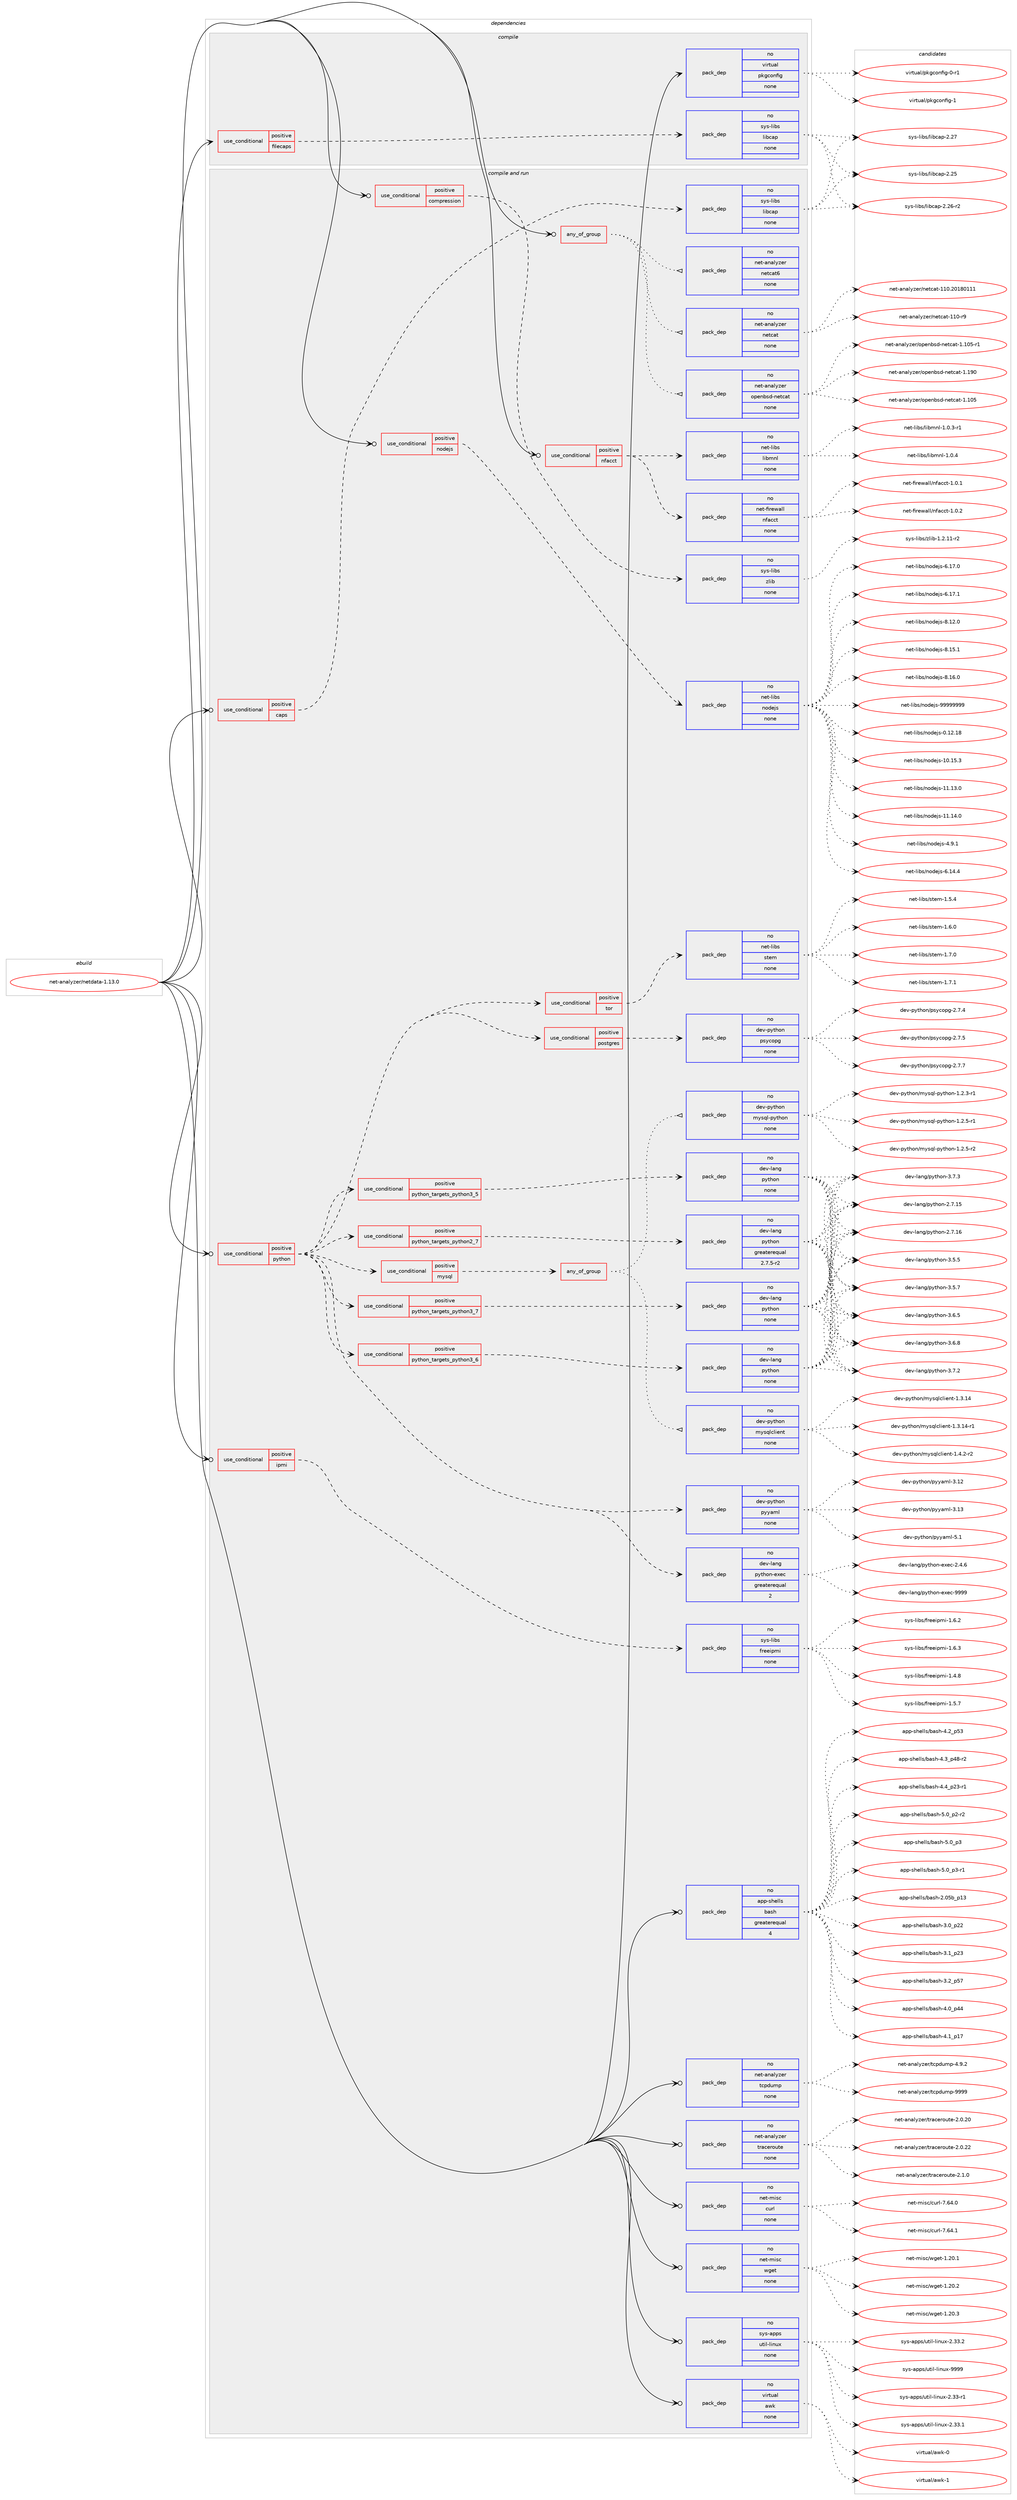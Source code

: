 digraph prolog {

# *************
# Graph options
# *************

newrank=true;
concentrate=true;
compound=true;
graph [rankdir=LR,fontname=Helvetica,fontsize=10,ranksep=1.5];#, ranksep=2.5, nodesep=0.2];
edge  [arrowhead=vee];
node  [fontname=Helvetica,fontsize=10];

# **********
# The ebuild
# **********

subgraph cluster_leftcol {
color=gray;
rank=same;
label=<<i>ebuild</i>>;
id [label="net-analyzer/netdata-1.13.0", color=red, width=4, href="../net-analyzer/netdata-1.13.0.svg"];
}

# ****************
# The dependencies
# ****************

subgraph cluster_midcol {
color=gray;
label=<<i>dependencies</i>>;
subgraph cluster_compile {
fillcolor="#eeeeee";
style=filled;
label=<<i>compile</i>>;
subgraph cond116 {
dependency1041 [label=<<TABLE BORDER="0" CELLBORDER="1" CELLSPACING="0" CELLPADDING="4"><TR><TD ROWSPAN="3" CELLPADDING="10">use_conditional</TD></TR><TR><TD>positive</TD></TR><TR><TD>filecaps</TD></TR></TABLE>>, shape=none, color=red];
subgraph pack905 {
dependency1042 [label=<<TABLE BORDER="0" CELLBORDER="1" CELLSPACING="0" CELLPADDING="4" WIDTH="220"><TR><TD ROWSPAN="6" CELLPADDING="30">pack_dep</TD></TR><TR><TD WIDTH="110">no</TD></TR><TR><TD>sys-libs</TD></TR><TR><TD>libcap</TD></TR><TR><TD>none</TD></TR><TR><TD></TD></TR></TABLE>>, shape=none, color=blue];
}
dependency1041:e -> dependency1042:w [weight=20,style="dashed",arrowhead="vee"];
}
id:e -> dependency1041:w [weight=20,style="solid",arrowhead="vee"];
subgraph pack906 {
dependency1043 [label=<<TABLE BORDER="0" CELLBORDER="1" CELLSPACING="0" CELLPADDING="4" WIDTH="220"><TR><TD ROWSPAN="6" CELLPADDING="30">pack_dep</TD></TR><TR><TD WIDTH="110">no</TD></TR><TR><TD>virtual</TD></TR><TR><TD>pkgconfig</TD></TR><TR><TD>none</TD></TR><TR><TD></TD></TR></TABLE>>, shape=none, color=blue];
}
id:e -> dependency1043:w [weight=20,style="solid",arrowhead="vee"];
}
subgraph cluster_compileandrun {
fillcolor="#eeeeee";
style=filled;
label=<<i>compile and run</i>>;
subgraph any19 {
dependency1044 [label=<<TABLE BORDER="0" CELLBORDER="1" CELLSPACING="0" CELLPADDING="4"><TR><TD CELLPADDING="10">any_of_group</TD></TR></TABLE>>, shape=none, color=red];subgraph pack907 {
dependency1045 [label=<<TABLE BORDER="0" CELLBORDER="1" CELLSPACING="0" CELLPADDING="4" WIDTH="220"><TR><TD ROWSPAN="6" CELLPADDING="30">pack_dep</TD></TR><TR><TD WIDTH="110">no</TD></TR><TR><TD>net-analyzer</TD></TR><TR><TD>openbsd-netcat</TD></TR><TR><TD>none</TD></TR><TR><TD></TD></TR></TABLE>>, shape=none, color=blue];
}
dependency1044:e -> dependency1045:w [weight=20,style="dotted",arrowhead="oinv"];
subgraph pack908 {
dependency1046 [label=<<TABLE BORDER="0" CELLBORDER="1" CELLSPACING="0" CELLPADDING="4" WIDTH="220"><TR><TD ROWSPAN="6" CELLPADDING="30">pack_dep</TD></TR><TR><TD WIDTH="110">no</TD></TR><TR><TD>net-analyzer</TD></TR><TR><TD>netcat6</TD></TR><TR><TD>none</TD></TR><TR><TD></TD></TR></TABLE>>, shape=none, color=blue];
}
dependency1044:e -> dependency1046:w [weight=20,style="dotted",arrowhead="oinv"];
subgraph pack909 {
dependency1047 [label=<<TABLE BORDER="0" CELLBORDER="1" CELLSPACING="0" CELLPADDING="4" WIDTH="220"><TR><TD ROWSPAN="6" CELLPADDING="30">pack_dep</TD></TR><TR><TD WIDTH="110">no</TD></TR><TR><TD>net-analyzer</TD></TR><TR><TD>netcat</TD></TR><TR><TD>none</TD></TR><TR><TD></TD></TR></TABLE>>, shape=none, color=blue];
}
dependency1044:e -> dependency1047:w [weight=20,style="dotted",arrowhead="oinv"];
}
id:e -> dependency1044:w [weight=20,style="solid",arrowhead="odotvee"];
subgraph cond117 {
dependency1048 [label=<<TABLE BORDER="0" CELLBORDER="1" CELLSPACING="0" CELLPADDING="4"><TR><TD ROWSPAN="3" CELLPADDING="10">use_conditional</TD></TR><TR><TD>positive</TD></TR><TR><TD>caps</TD></TR></TABLE>>, shape=none, color=red];
subgraph pack910 {
dependency1049 [label=<<TABLE BORDER="0" CELLBORDER="1" CELLSPACING="0" CELLPADDING="4" WIDTH="220"><TR><TD ROWSPAN="6" CELLPADDING="30">pack_dep</TD></TR><TR><TD WIDTH="110">no</TD></TR><TR><TD>sys-libs</TD></TR><TR><TD>libcap</TD></TR><TR><TD>none</TD></TR><TR><TD></TD></TR></TABLE>>, shape=none, color=blue];
}
dependency1048:e -> dependency1049:w [weight=20,style="dashed",arrowhead="vee"];
}
id:e -> dependency1048:w [weight=20,style="solid",arrowhead="odotvee"];
subgraph cond118 {
dependency1050 [label=<<TABLE BORDER="0" CELLBORDER="1" CELLSPACING="0" CELLPADDING="4"><TR><TD ROWSPAN="3" CELLPADDING="10">use_conditional</TD></TR><TR><TD>positive</TD></TR><TR><TD>compression</TD></TR></TABLE>>, shape=none, color=red];
subgraph pack911 {
dependency1051 [label=<<TABLE BORDER="0" CELLBORDER="1" CELLSPACING="0" CELLPADDING="4" WIDTH="220"><TR><TD ROWSPAN="6" CELLPADDING="30">pack_dep</TD></TR><TR><TD WIDTH="110">no</TD></TR><TR><TD>sys-libs</TD></TR><TR><TD>zlib</TD></TR><TR><TD>none</TD></TR><TR><TD></TD></TR></TABLE>>, shape=none, color=blue];
}
dependency1050:e -> dependency1051:w [weight=20,style="dashed",arrowhead="vee"];
}
id:e -> dependency1050:w [weight=20,style="solid",arrowhead="odotvee"];
subgraph cond119 {
dependency1052 [label=<<TABLE BORDER="0" CELLBORDER="1" CELLSPACING="0" CELLPADDING="4"><TR><TD ROWSPAN="3" CELLPADDING="10">use_conditional</TD></TR><TR><TD>positive</TD></TR><TR><TD>ipmi</TD></TR></TABLE>>, shape=none, color=red];
subgraph pack912 {
dependency1053 [label=<<TABLE BORDER="0" CELLBORDER="1" CELLSPACING="0" CELLPADDING="4" WIDTH="220"><TR><TD ROWSPAN="6" CELLPADDING="30">pack_dep</TD></TR><TR><TD WIDTH="110">no</TD></TR><TR><TD>sys-libs</TD></TR><TR><TD>freeipmi</TD></TR><TR><TD>none</TD></TR><TR><TD></TD></TR></TABLE>>, shape=none, color=blue];
}
dependency1052:e -> dependency1053:w [weight=20,style="dashed",arrowhead="vee"];
}
id:e -> dependency1052:w [weight=20,style="solid",arrowhead="odotvee"];
subgraph cond120 {
dependency1054 [label=<<TABLE BORDER="0" CELLBORDER="1" CELLSPACING="0" CELLPADDING="4"><TR><TD ROWSPAN="3" CELLPADDING="10">use_conditional</TD></TR><TR><TD>positive</TD></TR><TR><TD>nfacct</TD></TR></TABLE>>, shape=none, color=red];
subgraph pack913 {
dependency1055 [label=<<TABLE BORDER="0" CELLBORDER="1" CELLSPACING="0" CELLPADDING="4" WIDTH="220"><TR><TD ROWSPAN="6" CELLPADDING="30">pack_dep</TD></TR><TR><TD WIDTH="110">no</TD></TR><TR><TD>net-firewall</TD></TR><TR><TD>nfacct</TD></TR><TR><TD>none</TD></TR><TR><TD></TD></TR></TABLE>>, shape=none, color=blue];
}
dependency1054:e -> dependency1055:w [weight=20,style="dashed",arrowhead="vee"];
subgraph pack914 {
dependency1056 [label=<<TABLE BORDER="0" CELLBORDER="1" CELLSPACING="0" CELLPADDING="4" WIDTH="220"><TR><TD ROWSPAN="6" CELLPADDING="30">pack_dep</TD></TR><TR><TD WIDTH="110">no</TD></TR><TR><TD>net-libs</TD></TR><TR><TD>libmnl</TD></TR><TR><TD>none</TD></TR><TR><TD></TD></TR></TABLE>>, shape=none, color=blue];
}
dependency1054:e -> dependency1056:w [weight=20,style="dashed",arrowhead="vee"];
}
id:e -> dependency1054:w [weight=20,style="solid",arrowhead="odotvee"];
subgraph cond121 {
dependency1057 [label=<<TABLE BORDER="0" CELLBORDER="1" CELLSPACING="0" CELLPADDING="4"><TR><TD ROWSPAN="3" CELLPADDING="10">use_conditional</TD></TR><TR><TD>positive</TD></TR><TR><TD>nodejs</TD></TR></TABLE>>, shape=none, color=red];
subgraph pack915 {
dependency1058 [label=<<TABLE BORDER="0" CELLBORDER="1" CELLSPACING="0" CELLPADDING="4" WIDTH="220"><TR><TD ROWSPAN="6" CELLPADDING="30">pack_dep</TD></TR><TR><TD WIDTH="110">no</TD></TR><TR><TD>net-libs</TD></TR><TR><TD>nodejs</TD></TR><TR><TD>none</TD></TR><TR><TD></TD></TR></TABLE>>, shape=none, color=blue];
}
dependency1057:e -> dependency1058:w [weight=20,style="dashed",arrowhead="vee"];
}
id:e -> dependency1057:w [weight=20,style="solid",arrowhead="odotvee"];
subgraph cond122 {
dependency1059 [label=<<TABLE BORDER="0" CELLBORDER="1" CELLSPACING="0" CELLPADDING="4"><TR><TD ROWSPAN="3" CELLPADDING="10">use_conditional</TD></TR><TR><TD>positive</TD></TR><TR><TD>python</TD></TR></TABLE>>, shape=none, color=red];
subgraph cond123 {
dependency1060 [label=<<TABLE BORDER="0" CELLBORDER="1" CELLSPACING="0" CELLPADDING="4"><TR><TD ROWSPAN="3" CELLPADDING="10">use_conditional</TD></TR><TR><TD>positive</TD></TR><TR><TD>python_targets_python2_7</TD></TR></TABLE>>, shape=none, color=red];
subgraph pack916 {
dependency1061 [label=<<TABLE BORDER="0" CELLBORDER="1" CELLSPACING="0" CELLPADDING="4" WIDTH="220"><TR><TD ROWSPAN="6" CELLPADDING="30">pack_dep</TD></TR><TR><TD WIDTH="110">no</TD></TR><TR><TD>dev-lang</TD></TR><TR><TD>python</TD></TR><TR><TD>greaterequal</TD></TR><TR><TD>2.7.5-r2</TD></TR></TABLE>>, shape=none, color=blue];
}
dependency1060:e -> dependency1061:w [weight=20,style="dashed",arrowhead="vee"];
}
dependency1059:e -> dependency1060:w [weight=20,style="dashed",arrowhead="vee"];
subgraph cond124 {
dependency1062 [label=<<TABLE BORDER="0" CELLBORDER="1" CELLSPACING="0" CELLPADDING="4"><TR><TD ROWSPAN="3" CELLPADDING="10">use_conditional</TD></TR><TR><TD>positive</TD></TR><TR><TD>python_targets_python3_5</TD></TR></TABLE>>, shape=none, color=red];
subgraph pack917 {
dependency1063 [label=<<TABLE BORDER="0" CELLBORDER="1" CELLSPACING="0" CELLPADDING="4" WIDTH="220"><TR><TD ROWSPAN="6" CELLPADDING="30">pack_dep</TD></TR><TR><TD WIDTH="110">no</TD></TR><TR><TD>dev-lang</TD></TR><TR><TD>python</TD></TR><TR><TD>none</TD></TR><TR><TD></TD></TR></TABLE>>, shape=none, color=blue];
}
dependency1062:e -> dependency1063:w [weight=20,style="dashed",arrowhead="vee"];
}
dependency1059:e -> dependency1062:w [weight=20,style="dashed",arrowhead="vee"];
subgraph cond125 {
dependency1064 [label=<<TABLE BORDER="0" CELLBORDER="1" CELLSPACING="0" CELLPADDING="4"><TR><TD ROWSPAN="3" CELLPADDING="10">use_conditional</TD></TR><TR><TD>positive</TD></TR><TR><TD>python_targets_python3_6</TD></TR></TABLE>>, shape=none, color=red];
subgraph pack918 {
dependency1065 [label=<<TABLE BORDER="0" CELLBORDER="1" CELLSPACING="0" CELLPADDING="4" WIDTH="220"><TR><TD ROWSPAN="6" CELLPADDING="30">pack_dep</TD></TR><TR><TD WIDTH="110">no</TD></TR><TR><TD>dev-lang</TD></TR><TR><TD>python</TD></TR><TR><TD>none</TD></TR><TR><TD></TD></TR></TABLE>>, shape=none, color=blue];
}
dependency1064:e -> dependency1065:w [weight=20,style="dashed",arrowhead="vee"];
}
dependency1059:e -> dependency1064:w [weight=20,style="dashed",arrowhead="vee"];
subgraph cond126 {
dependency1066 [label=<<TABLE BORDER="0" CELLBORDER="1" CELLSPACING="0" CELLPADDING="4"><TR><TD ROWSPAN="3" CELLPADDING="10">use_conditional</TD></TR><TR><TD>positive</TD></TR><TR><TD>python_targets_python3_7</TD></TR></TABLE>>, shape=none, color=red];
subgraph pack919 {
dependency1067 [label=<<TABLE BORDER="0" CELLBORDER="1" CELLSPACING="0" CELLPADDING="4" WIDTH="220"><TR><TD ROWSPAN="6" CELLPADDING="30">pack_dep</TD></TR><TR><TD WIDTH="110">no</TD></TR><TR><TD>dev-lang</TD></TR><TR><TD>python</TD></TR><TR><TD>none</TD></TR><TR><TD></TD></TR></TABLE>>, shape=none, color=blue];
}
dependency1066:e -> dependency1067:w [weight=20,style="dashed",arrowhead="vee"];
}
dependency1059:e -> dependency1066:w [weight=20,style="dashed",arrowhead="vee"];
subgraph pack920 {
dependency1068 [label=<<TABLE BORDER="0" CELLBORDER="1" CELLSPACING="0" CELLPADDING="4" WIDTH="220"><TR><TD ROWSPAN="6" CELLPADDING="30">pack_dep</TD></TR><TR><TD WIDTH="110">no</TD></TR><TR><TD>dev-lang</TD></TR><TR><TD>python-exec</TD></TR><TR><TD>greaterequal</TD></TR><TR><TD>2</TD></TR></TABLE>>, shape=none, color=blue];
}
dependency1059:e -> dependency1068:w [weight=20,style="dashed",arrowhead="vee"];
subgraph pack921 {
dependency1069 [label=<<TABLE BORDER="0" CELLBORDER="1" CELLSPACING="0" CELLPADDING="4" WIDTH="220"><TR><TD ROWSPAN="6" CELLPADDING="30">pack_dep</TD></TR><TR><TD WIDTH="110">no</TD></TR><TR><TD>dev-python</TD></TR><TR><TD>pyyaml</TD></TR><TR><TD>none</TD></TR><TR><TD></TD></TR></TABLE>>, shape=none, color=blue];
}
dependency1059:e -> dependency1069:w [weight=20,style="dashed",arrowhead="vee"];
subgraph cond127 {
dependency1070 [label=<<TABLE BORDER="0" CELLBORDER="1" CELLSPACING="0" CELLPADDING="4"><TR><TD ROWSPAN="3" CELLPADDING="10">use_conditional</TD></TR><TR><TD>positive</TD></TR><TR><TD>mysql</TD></TR></TABLE>>, shape=none, color=red];
subgraph any20 {
dependency1071 [label=<<TABLE BORDER="0" CELLBORDER="1" CELLSPACING="0" CELLPADDING="4"><TR><TD CELLPADDING="10">any_of_group</TD></TR></TABLE>>, shape=none, color=red];subgraph pack922 {
dependency1072 [label=<<TABLE BORDER="0" CELLBORDER="1" CELLSPACING="0" CELLPADDING="4" WIDTH="220"><TR><TD ROWSPAN="6" CELLPADDING="30">pack_dep</TD></TR><TR><TD WIDTH="110">no</TD></TR><TR><TD>dev-python</TD></TR><TR><TD>mysqlclient</TD></TR><TR><TD>none</TD></TR><TR><TD></TD></TR></TABLE>>, shape=none, color=blue];
}
dependency1071:e -> dependency1072:w [weight=20,style="dotted",arrowhead="oinv"];
subgraph pack923 {
dependency1073 [label=<<TABLE BORDER="0" CELLBORDER="1" CELLSPACING="0" CELLPADDING="4" WIDTH="220"><TR><TD ROWSPAN="6" CELLPADDING="30">pack_dep</TD></TR><TR><TD WIDTH="110">no</TD></TR><TR><TD>dev-python</TD></TR><TR><TD>mysql-python</TD></TR><TR><TD>none</TD></TR><TR><TD></TD></TR></TABLE>>, shape=none, color=blue];
}
dependency1071:e -> dependency1073:w [weight=20,style="dotted",arrowhead="oinv"];
}
dependency1070:e -> dependency1071:w [weight=20,style="dashed",arrowhead="vee"];
}
dependency1059:e -> dependency1070:w [weight=20,style="dashed",arrowhead="vee"];
subgraph cond128 {
dependency1074 [label=<<TABLE BORDER="0" CELLBORDER="1" CELLSPACING="0" CELLPADDING="4"><TR><TD ROWSPAN="3" CELLPADDING="10">use_conditional</TD></TR><TR><TD>positive</TD></TR><TR><TD>postgres</TD></TR></TABLE>>, shape=none, color=red];
subgraph pack924 {
dependency1075 [label=<<TABLE BORDER="0" CELLBORDER="1" CELLSPACING="0" CELLPADDING="4" WIDTH="220"><TR><TD ROWSPAN="6" CELLPADDING="30">pack_dep</TD></TR><TR><TD WIDTH="110">no</TD></TR><TR><TD>dev-python</TD></TR><TR><TD>psycopg</TD></TR><TR><TD>none</TD></TR><TR><TD></TD></TR></TABLE>>, shape=none, color=blue];
}
dependency1074:e -> dependency1075:w [weight=20,style="dashed",arrowhead="vee"];
}
dependency1059:e -> dependency1074:w [weight=20,style="dashed",arrowhead="vee"];
subgraph cond129 {
dependency1076 [label=<<TABLE BORDER="0" CELLBORDER="1" CELLSPACING="0" CELLPADDING="4"><TR><TD ROWSPAN="3" CELLPADDING="10">use_conditional</TD></TR><TR><TD>positive</TD></TR><TR><TD>tor</TD></TR></TABLE>>, shape=none, color=red];
subgraph pack925 {
dependency1077 [label=<<TABLE BORDER="0" CELLBORDER="1" CELLSPACING="0" CELLPADDING="4" WIDTH="220"><TR><TD ROWSPAN="6" CELLPADDING="30">pack_dep</TD></TR><TR><TD WIDTH="110">no</TD></TR><TR><TD>net-libs</TD></TR><TR><TD>stem</TD></TR><TR><TD>none</TD></TR><TR><TD></TD></TR></TABLE>>, shape=none, color=blue];
}
dependency1076:e -> dependency1077:w [weight=20,style="dashed",arrowhead="vee"];
}
dependency1059:e -> dependency1076:w [weight=20,style="dashed",arrowhead="vee"];
}
id:e -> dependency1059:w [weight=20,style="solid",arrowhead="odotvee"];
subgraph pack926 {
dependency1078 [label=<<TABLE BORDER="0" CELLBORDER="1" CELLSPACING="0" CELLPADDING="4" WIDTH="220"><TR><TD ROWSPAN="6" CELLPADDING="30">pack_dep</TD></TR><TR><TD WIDTH="110">no</TD></TR><TR><TD>app-shells</TD></TR><TR><TD>bash</TD></TR><TR><TD>greaterequal</TD></TR><TR><TD>4</TD></TR></TABLE>>, shape=none, color=blue];
}
id:e -> dependency1078:w [weight=20,style="solid",arrowhead="odotvee"];
subgraph pack927 {
dependency1079 [label=<<TABLE BORDER="0" CELLBORDER="1" CELLSPACING="0" CELLPADDING="4" WIDTH="220"><TR><TD ROWSPAN="6" CELLPADDING="30">pack_dep</TD></TR><TR><TD WIDTH="110">no</TD></TR><TR><TD>net-analyzer</TD></TR><TR><TD>tcpdump</TD></TR><TR><TD>none</TD></TR><TR><TD></TD></TR></TABLE>>, shape=none, color=blue];
}
id:e -> dependency1079:w [weight=20,style="solid",arrowhead="odotvee"];
subgraph pack928 {
dependency1080 [label=<<TABLE BORDER="0" CELLBORDER="1" CELLSPACING="0" CELLPADDING="4" WIDTH="220"><TR><TD ROWSPAN="6" CELLPADDING="30">pack_dep</TD></TR><TR><TD WIDTH="110">no</TD></TR><TR><TD>net-analyzer</TD></TR><TR><TD>traceroute</TD></TR><TR><TD>none</TD></TR><TR><TD></TD></TR></TABLE>>, shape=none, color=blue];
}
id:e -> dependency1080:w [weight=20,style="solid",arrowhead="odotvee"];
subgraph pack929 {
dependency1081 [label=<<TABLE BORDER="0" CELLBORDER="1" CELLSPACING="0" CELLPADDING="4" WIDTH="220"><TR><TD ROWSPAN="6" CELLPADDING="30">pack_dep</TD></TR><TR><TD WIDTH="110">no</TD></TR><TR><TD>net-misc</TD></TR><TR><TD>curl</TD></TR><TR><TD>none</TD></TR><TR><TD></TD></TR></TABLE>>, shape=none, color=blue];
}
id:e -> dependency1081:w [weight=20,style="solid",arrowhead="odotvee"];
subgraph pack930 {
dependency1082 [label=<<TABLE BORDER="0" CELLBORDER="1" CELLSPACING="0" CELLPADDING="4" WIDTH="220"><TR><TD ROWSPAN="6" CELLPADDING="30">pack_dep</TD></TR><TR><TD WIDTH="110">no</TD></TR><TR><TD>net-misc</TD></TR><TR><TD>wget</TD></TR><TR><TD>none</TD></TR><TR><TD></TD></TR></TABLE>>, shape=none, color=blue];
}
id:e -> dependency1082:w [weight=20,style="solid",arrowhead="odotvee"];
subgraph pack931 {
dependency1083 [label=<<TABLE BORDER="0" CELLBORDER="1" CELLSPACING="0" CELLPADDING="4" WIDTH="220"><TR><TD ROWSPAN="6" CELLPADDING="30">pack_dep</TD></TR><TR><TD WIDTH="110">no</TD></TR><TR><TD>sys-apps</TD></TR><TR><TD>util-linux</TD></TR><TR><TD>none</TD></TR><TR><TD></TD></TR></TABLE>>, shape=none, color=blue];
}
id:e -> dependency1083:w [weight=20,style="solid",arrowhead="odotvee"];
subgraph pack932 {
dependency1084 [label=<<TABLE BORDER="0" CELLBORDER="1" CELLSPACING="0" CELLPADDING="4" WIDTH="220"><TR><TD ROWSPAN="6" CELLPADDING="30">pack_dep</TD></TR><TR><TD WIDTH="110">no</TD></TR><TR><TD>virtual</TD></TR><TR><TD>awk</TD></TR><TR><TD>none</TD></TR><TR><TD></TD></TR></TABLE>>, shape=none, color=blue];
}
id:e -> dependency1084:w [weight=20,style="solid",arrowhead="odotvee"];
}
subgraph cluster_run {
fillcolor="#eeeeee";
style=filled;
label=<<i>run</i>>;
}
}

# **************
# The candidates
# **************

subgraph cluster_choices {
rank=same;
color=gray;
label=<<i>candidates</i>>;

subgraph choice905 {
color=black;
nodesep=1;
choice1151211154510810598115471081059899971124550465053 [label="sys-libs/libcap-2.25", color=red, width=4,href="../sys-libs/libcap-2.25.svg"];
choice11512111545108105981154710810598999711245504650544511450 [label="sys-libs/libcap-2.26-r2", color=red, width=4,href="../sys-libs/libcap-2.26-r2.svg"];
choice1151211154510810598115471081059899971124550465055 [label="sys-libs/libcap-2.27", color=red, width=4,href="../sys-libs/libcap-2.27.svg"];
dependency1042:e -> choice1151211154510810598115471081059899971124550465053:w [style=dotted,weight="100"];
dependency1042:e -> choice11512111545108105981154710810598999711245504650544511450:w [style=dotted,weight="100"];
dependency1042:e -> choice1151211154510810598115471081059899971124550465055:w [style=dotted,weight="100"];
}
subgraph choice906 {
color=black;
nodesep=1;
choice11810511411611797108471121071039911111010210510345484511449 [label="virtual/pkgconfig-0-r1", color=red, width=4,href="../virtual/pkgconfig-0-r1.svg"];
choice1181051141161179710847112107103991111101021051034549 [label="virtual/pkgconfig-1", color=red, width=4,href="../virtual/pkgconfig-1.svg"];
dependency1043:e -> choice11810511411611797108471121071039911111010210510345484511449:w [style=dotted,weight="100"];
dependency1043:e -> choice1181051141161179710847112107103991111101021051034549:w [style=dotted,weight="100"];
}
subgraph choice907 {
color=black;
nodesep=1;
choice1101011164597110971081211221011144711111210111098115100451101011169997116454946494853 [label="net-analyzer/openbsd-netcat-1.105", color=red, width=4,href="../net-analyzer/openbsd-netcat-1.105.svg"];
choice11010111645971109710812112210111447111112101110981151004511010111699971164549464948534511449 [label="net-analyzer/openbsd-netcat-1.105-r1", color=red, width=4,href="../net-analyzer/openbsd-netcat-1.105-r1.svg"];
choice1101011164597110971081211221011144711111210111098115100451101011169997116454946495748 [label="net-analyzer/openbsd-netcat-1.190", color=red, width=4,href="../net-analyzer/openbsd-netcat-1.190.svg"];
dependency1045:e -> choice1101011164597110971081211221011144711111210111098115100451101011169997116454946494853:w [style=dotted,weight="100"];
dependency1045:e -> choice11010111645971109710812112210111447111112101110981151004511010111699971164549464948534511449:w [style=dotted,weight="100"];
dependency1045:e -> choice1101011164597110971081211221011144711111210111098115100451101011169997116454946495748:w [style=dotted,weight="100"];
}
subgraph choice908 {
color=black;
nodesep=1;
}
subgraph choice909 {
color=black;
nodesep=1;
choice110101116459711097108121122101114471101011169997116454949484511457 [label="net-analyzer/netcat-110-r9", color=red, width=4,href="../net-analyzer/netcat-110-r9.svg"];
choice11010111645971109710812112210111447110101116999711645494948465048495648494949 [label="net-analyzer/netcat-110.20180111", color=red, width=4,href="../net-analyzer/netcat-110.20180111.svg"];
dependency1047:e -> choice110101116459711097108121122101114471101011169997116454949484511457:w [style=dotted,weight="100"];
dependency1047:e -> choice11010111645971109710812112210111447110101116999711645494948465048495648494949:w [style=dotted,weight="100"];
}
subgraph choice910 {
color=black;
nodesep=1;
choice1151211154510810598115471081059899971124550465053 [label="sys-libs/libcap-2.25", color=red, width=4,href="../sys-libs/libcap-2.25.svg"];
choice11512111545108105981154710810598999711245504650544511450 [label="sys-libs/libcap-2.26-r2", color=red, width=4,href="../sys-libs/libcap-2.26-r2.svg"];
choice1151211154510810598115471081059899971124550465055 [label="sys-libs/libcap-2.27", color=red, width=4,href="../sys-libs/libcap-2.27.svg"];
dependency1049:e -> choice1151211154510810598115471081059899971124550465053:w [style=dotted,weight="100"];
dependency1049:e -> choice11512111545108105981154710810598999711245504650544511450:w [style=dotted,weight="100"];
dependency1049:e -> choice1151211154510810598115471081059899971124550465055:w [style=dotted,weight="100"];
}
subgraph choice911 {
color=black;
nodesep=1;
choice11512111545108105981154712210810598454946504649494511450 [label="sys-libs/zlib-1.2.11-r2", color=red, width=4,href="../sys-libs/zlib-1.2.11-r2.svg"];
dependency1051:e -> choice11512111545108105981154712210810598454946504649494511450:w [style=dotted,weight="100"];
}
subgraph choice912 {
color=black;
nodesep=1;
choice115121115451081059811547102114101101105112109105454946524656 [label="sys-libs/freeipmi-1.4.8", color=red, width=4,href="../sys-libs/freeipmi-1.4.8.svg"];
choice115121115451081059811547102114101101105112109105454946534655 [label="sys-libs/freeipmi-1.5.7", color=red, width=4,href="../sys-libs/freeipmi-1.5.7.svg"];
choice115121115451081059811547102114101101105112109105454946544650 [label="sys-libs/freeipmi-1.6.2", color=red, width=4,href="../sys-libs/freeipmi-1.6.2.svg"];
choice115121115451081059811547102114101101105112109105454946544651 [label="sys-libs/freeipmi-1.6.3", color=red, width=4,href="../sys-libs/freeipmi-1.6.3.svg"];
dependency1053:e -> choice115121115451081059811547102114101101105112109105454946524656:w [style=dotted,weight="100"];
dependency1053:e -> choice115121115451081059811547102114101101105112109105454946534655:w [style=dotted,weight="100"];
dependency1053:e -> choice115121115451081059811547102114101101105112109105454946544650:w [style=dotted,weight="100"];
dependency1053:e -> choice115121115451081059811547102114101101105112109105454946544651:w [style=dotted,weight="100"];
}
subgraph choice913 {
color=black;
nodesep=1;
choice110101116451021051141011199710810847110102979999116454946484649 [label="net-firewall/nfacct-1.0.1", color=red, width=4,href="../net-firewall/nfacct-1.0.1.svg"];
choice110101116451021051141011199710810847110102979999116454946484650 [label="net-firewall/nfacct-1.0.2", color=red, width=4,href="../net-firewall/nfacct-1.0.2.svg"];
dependency1055:e -> choice110101116451021051141011199710810847110102979999116454946484649:w [style=dotted,weight="100"];
dependency1055:e -> choice110101116451021051141011199710810847110102979999116454946484650:w [style=dotted,weight="100"];
}
subgraph choice914 {
color=black;
nodesep=1;
choice110101116451081059811547108105981091101084549464846514511449 [label="net-libs/libmnl-1.0.3-r1", color=red, width=4,href="../net-libs/libmnl-1.0.3-r1.svg"];
choice11010111645108105981154710810598109110108454946484652 [label="net-libs/libmnl-1.0.4", color=red, width=4,href="../net-libs/libmnl-1.0.4.svg"];
dependency1056:e -> choice110101116451081059811547108105981091101084549464846514511449:w [style=dotted,weight="100"];
dependency1056:e -> choice11010111645108105981154710810598109110108454946484652:w [style=dotted,weight="100"];
}
subgraph choice915 {
color=black;
nodesep=1;
choice1101011164510810598115471101111001011061154548464950464956 [label="net-libs/nodejs-0.12.18", color=red, width=4,href="../net-libs/nodejs-0.12.18.svg"];
choice1101011164510810598115471101111001011061154549484649534651 [label="net-libs/nodejs-10.15.3", color=red, width=4,href="../net-libs/nodejs-10.15.3.svg"];
choice1101011164510810598115471101111001011061154549494649514648 [label="net-libs/nodejs-11.13.0", color=red, width=4,href="../net-libs/nodejs-11.13.0.svg"];
choice1101011164510810598115471101111001011061154549494649524648 [label="net-libs/nodejs-11.14.0", color=red, width=4,href="../net-libs/nodejs-11.14.0.svg"];
choice110101116451081059811547110111100101106115455246574649 [label="net-libs/nodejs-4.9.1", color=red, width=4,href="../net-libs/nodejs-4.9.1.svg"];
choice11010111645108105981154711011110010110611545544649524652 [label="net-libs/nodejs-6.14.4", color=red, width=4,href="../net-libs/nodejs-6.14.4.svg"];
choice11010111645108105981154711011110010110611545544649554648 [label="net-libs/nodejs-6.17.0", color=red, width=4,href="../net-libs/nodejs-6.17.0.svg"];
choice11010111645108105981154711011110010110611545544649554649 [label="net-libs/nodejs-6.17.1", color=red, width=4,href="../net-libs/nodejs-6.17.1.svg"];
choice11010111645108105981154711011110010110611545564649504648 [label="net-libs/nodejs-8.12.0", color=red, width=4,href="../net-libs/nodejs-8.12.0.svg"];
choice11010111645108105981154711011110010110611545564649534649 [label="net-libs/nodejs-8.15.1", color=red, width=4,href="../net-libs/nodejs-8.15.1.svg"];
choice11010111645108105981154711011110010110611545564649544648 [label="net-libs/nodejs-8.16.0", color=red, width=4,href="../net-libs/nodejs-8.16.0.svg"];
choice110101116451081059811547110111100101106115455757575757575757 [label="net-libs/nodejs-99999999", color=red, width=4,href="../net-libs/nodejs-99999999.svg"];
dependency1058:e -> choice1101011164510810598115471101111001011061154548464950464956:w [style=dotted,weight="100"];
dependency1058:e -> choice1101011164510810598115471101111001011061154549484649534651:w [style=dotted,weight="100"];
dependency1058:e -> choice1101011164510810598115471101111001011061154549494649514648:w [style=dotted,weight="100"];
dependency1058:e -> choice1101011164510810598115471101111001011061154549494649524648:w [style=dotted,weight="100"];
dependency1058:e -> choice110101116451081059811547110111100101106115455246574649:w [style=dotted,weight="100"];
dependency1058:e -> choice11010111645108105981154711011110010110611545544649524652:w [style=dotted,weight="100"];
dependency1058:e -> choice11010111645108105981154711011110010110611545544649554648:w [style=dotted,weight="100"];
dependency1058:e -> choice11010111645108105981154711011110010110611545544649554649:w [style=dotted,weight="100"];
dependency1058:e -> choice11010111645108105981154711011110010110611545564649504648:w [style=dotted,weight="100"];
dependency1058:e -> choice11010111645108105981154711011110010110611545564649534649:w [style=dotted,weight="100"];
dependency1058:e -> choice11010111645108105981154711011110010110611545564649544648:w [style=dotted,weight="100"];
dependency1058:e -> choice110101116451081059811547110111100101106115455757575757575757:w [style=dotted,weight="100"];
}
subgraph choice916 {
color=black;
nodesep=1;
choice10010111845108971101034711212111610411111045504655464953 [label="dev-lang/python-2.7.15", color=red, width=4,href="../dev-lang/python-2.7.15.svg"];
choice10010111845108971101034711212111610411111045504655464954 [label="dev-lang/python-2.7.16", color=red, width=4,href="../dev-lang/python-2.7.16.svg"];
choice100101118451089711010347112121116104111110455146534653 [label="dev-lang/python-3.5.5", color=red, width=4,href="../dev-lang/python-3.5.5.svg"];
choice100101118451089711010347112121116104111110455146534655 [label="dev-lang/python-3.5.7", color=red, width=4,href="../dev-lang/python-3.5.7.svg"];
choice100101118451089711010347112121116104111110455146544653 [label="dev-lang/python-3.6.5", color=red, width=4,href="../dev-lang/python-3.6.5.svg"];
choice100101118451089711010347112121116104111110455146544656 [label="dev-lang/python-3.6.8", color=red, width=4,href="../dev-lang/python-3.6.8.svg"];
choice100101118451089711010347112121116104111110455146554650 [label="dev-lang/python-3.7.2", color=red, width=4,href="../dev-lang/python-3.7.2.svg"];
choice100101118451089711010347112121116104111110455146554651 [label="dev-lang/python-3.7.3", color=red, width=4,href="../dev-lang/python-3.7.3.svg"];
dependency1061:e -> choice10010111845108971101034711212111610411111045504655464953:w [style=dotted,weight="100"];
dependency1061:e -> choice10010111845108971101034711212111610411111045504655464954:w [style=dotted,weight="100"];
dependency1061:e -> choice100101118451089711010347112121116104111110455146534653:w [style=dotted,weight="100"];
dependency1061:e -> choice100101118451089711010347112121116104111110455146534655:w [style=dotted,weight="100"];
dependency1061:e -> choice100101118451089711010347112121116104111110455146544653:w [style=dotted,weight="100"];
dependency1061:e -> choice100101118451089711010347112121116104111110455146544656:w [style=dotted,weight="100"];
dependency1061:e -> choice100101118451089711010347112121116104111110455146554650:w [style=dotted,weight="100"];
dependency1061:e -> choice100101118451089711010347112121116104111110455146554651:w [style=dotted,weight="100"];
}
subgraph choice917 {
color=black;
nodesep=1;
choice10010111845108971101034711212111610411111045504655464953 [label="dev-lang/python-2.7.15", color=red, width=4,href="../dev-lang/python-2.7.15.svg"];
choice10010111845108971101034711212111610411111045504655464954 [label="dev-lang/python-2.7.16", color=red, width=4,href="../dev-lang/python-2.7.16.svg"];
choice100101118451089711010347112121116104111110455146534653 [label="dev-lang/python-3.5.5", color=red, width=4,href="../dev-lang/python-3.5.5.svg"];
choice100101118451089711010347112121116104111110455146534655 [label="dev-lang/python-3.5.7", color=red, width=4,href="../dev-lang/python-3.5.7.svg"];
choice100101118451089711010347112121116104111110455146544653 [label="dev-lang/python-3.6.5", color=red, width=4,href="../dev-lang/python-3.6.5.svg"];
choice100101118451089711010347112121116104111110455146544656 [label="dev-lang/python-3.6.8", color=red, width=4,href="../dev-lang/python-3.6.8.svg"];
choice100101118451089711010347112121116104111110455146554650 [label="dev-lang/python-3.7.2", color=red, width=4,href="../dev-lang/python-3.7.2.svg"];
choice100101118451089711010347112121116104111110455146554651 [label="dev-lang/python-3.7.3", color=red, width=4,href="../dev-lang/python-3.7.3.svg"];
dependency1063:e -> choice10010111845108971101034711212111610411111045504655464953:w [style=dotted,weight="100"];
dependency1063:e -> choice10010111845108971101034711212111610411111045504655464954:w [style=dotted,weight="100"];
dependency1063:e -> choice100101118451089711010347112121116104111110455146534653:w [style=dotted,weight="100"];
dependency1063:e -> choice100101118451089711010347112121116104111110455146534655:w [style=dotted,weight="100"];
dependency1063:e -> choice100101118451089711010347112121116104111110455146544653:w [style=dotted,weight="100"];
dependency1063:e -> choice100101118451089711010347112121116104111110455146544656:w [style=dotted,weight="100"];
dependency1063:e -> choice100101118451089711010347112121116104111110455146554650:w [style=dotted,weight="100"];
dependency1063:e -> choice100101118451089711010347112121116104111110455146554651:w [style=dotted,weight="100"];
}
subgraph choice918 {
color=black;
nodesep=1;
choice10010111845108971101034711212111610411111045504655464953 [label="dev-lang/python-2.7.15", color=red, width=4,href="../dev-lang/python-2.7.15.svg"];
choice10010111845108971101034711212111610411111045504655464954 [label="dev-lang/python-2.7.16", color=red, width=4,href="../dev-lang/python-2.7.16.svg"];
choice100101118451089711010347112121116104111110455146534653 [label="dev-lang/python-3.5.5", color=red, width=4,href="../dev-lang/python-3.5.5.svg"];
choice100101118451089711010347112121116104111110455146534655 [label="dev-lang/python-3.5.7", color=red, width=4,href="../dev-lang/python-3.5.7.svg"];
choice100101118451089711010347112121116104111110455146544653 [label="dev-lang/python-3.6.5", color=red, width=4,href="../dev-lang/python-3.6.5.svg"];
choice100101118451089711010347112121116104111110455146544656 [label="dev-lang/python-3.6.8", color=red, width=4,href="../dev-lang/python-3.6.8.svg"];
choice100101118451089711010347112121116104111110455146554650 [label="dev-lang/python-3.7.2", color=red, width=4,href="../dev-lang/python-3.7.2.svg"];
choice100101118451089711010347112121116104111110455146554651 [label="dev-lang/python-3.7.3", color=red, width=4,href="../dev-lang/python-3.7.3.svg"];
dependency1065:e -> choice10010111845108971101034711212111610411111045504655464953:w [style=dotted,weight="100"];
dependency1065:e -> choice10010111845108971101034711212111610411111045504655464954:w [style=dotted,weight="100"];
dependency1065:e -> choice100101118451089711010347112121116104111110455146534653:w [style=dotted,weight="100"];
dependency1065:e -> choice100101118451089711010347112121116104111110455146534655:w [style=dotted,weight="100"];
dependency1065:e -> choice100101118451089711010347112121116104111110455146544653:w [style=dotted,weight="100"];
dependency1065:e -> choice100101118451089711010347112121116104111110455146544656:w [style=dotted,weight="100"];
dependency1065:e -> choice100101118451089711010347112121116104111110455146554650:w [style=dotted,weight="100"];
dependency1065:e -> choice100101118451089711010347112121116104111110455146554651:w [style=dotted,weight="100"];
}
subgraph choice919 {
color=black;
nodesep=1;
choice10010111845108971101034711212111610411111045504655464953 [label="dev-lang/python-2.7.15", color=red, width=4,href="../dev-lang/python-2.7.15.svg"];
choice10010111845108971101034711212111610411111045504655464954 [label="dev-lang/python-2.7.16", color=red, width=4,href="../dev-lang/python-2.7.16.svg"];
choice100101118451089711010347112121116104111110455146534653 [label="dev-lang/python-3.5.5", color=red, width=4,href="../dev-lang/python-3.5.5.svg"];
choice100101118451089711010347112121116104111110455146534655 [label="dev-lang/python-3.5.7", color=red, width=4,href="../dev-lang/python-3.5.7.svg"];
choice100101118451089711010347112121116104111110455146544653 [label="dev-lang/python-3.6.5", color=red, width=4,href="../dev-lang/python-3.6.5.svg"];
choice100101118451089711010347112121116104111110455146544656 [label="dev-lang/python-3.6.8", color=red, width=4,href="../dev-lang/python-3.6.8.svg"];
choice100101118451089711010347112121116104111110455146554650 [label="dev-lang/python-3.7.2", color=red, width=4,href="../dev-lang/python-3.7.2.svg"];
choice100101118451089711010347112121116104111110455146554651 [label="dev-lang/python-3.7.3", color=red, width=4,href="../dev-lang/python-3.7.3.svg"];
dependency1067:e -> choice10010111845108971101034711212111610411111045504655464953:w [style=dotted,weight="100"];
dependency1067:e -> choice10010111845108971101034711212111610411111045504655464954:w [style=dotted,weight="100"];
dependency1067:e -> choice100101118451089711010347112121116104111110455146534653:w [style=dotted,weight="100"];
dependency1067:e -> choice100101118451089711010347112121116104111110455146534655:w [style=dotted,weight="100"];
dependency1067:e -> choice100101118451089711010347112121116104111110455146544653:w [style=dotted,weight="100"];
dependency1067:e -> choice100101118451089711010347112121116104111110455146544656:w [style=dotted,weight="100"];
dependency1067:e -> choice100101118451089711010347112121116104111110455146554650:w [style=dotted,weight="100"];
dependency1067:e -> choice100101118451089711010347112121116104111110455146554651:w [style=dotted,weight="100"];
}
subgraph choice920 {
color=black;
nodesep=1;
choice1001011184510897110103471121211161041111104510112010199455046524654 [label="dev-lang/python-exec-2.4.6", color=red, width=4,href="../dev-lang/python-exec-2.4.6.svg"];
choice10010111845108971101034711212111610411111045101120101994557575757 [label="dev-lang/python-exec-9999", color=red, width=4,href="../dev-lang/python-exec-9999.svg"];
dependency1068:e -> choice1001011184510897110103471121211161041111104510112010199455046524654:w [style=dotted,weight="100"];
dependency1068:e -> choice10010111845108971101034711212111610411111045101120101994557575757:w [style=dotted,weight="100"];
}
subgraph choice921 {
color=black;
nodesep=1;
choice1001011184511212111610411111047112121121971091084551464950 [label="dev-python/pyyaml-3.12", color=red, width=4,href="../dev-python/pyyaml-3.12.svg"];
choice1001011184511212111610411111047112121121971091084551464951 [label="dev-python/pyyaml-3.13", color=red, width=4,href="../dev-python/pyyaml-3.13.svg"];
choice10010111845112121116104111110471121211219710910845534649 [label="dev-python/pyyaml-5.1", color=red, width=4,href="../dev-python/pyyaml-5.1.svg"];
dependency1069:e -> choice1001011184511212111610411111047112121121971091084551464950:w [style=dotted,weight="100"];
dependency1069:e -> choice1001011184511212111610411111047112121121971091084551464951:w [style=dotted,weight="100"];
dependency1069:e -> choice10010111845112121116104111110471121211219710910845534649:w [style=dotted,weight="100"];
}
subgraph choice922 {
color=black;
nodesep=1;
choice10010111845112121116104111110471091211151131089910810510111011645494651464952 [label="dev-python/mysqlclient-1.3.14", color=red, width=4,href="../dev-python/mysqlclient-1.3.14.svg"];
choice100101118451121211161041111104710912111511310899108105101110116454946514649524511449 [label="dev-python/mysqlclient-1.3.14-r1", color=red, width=4,href="../dev-python/mysqlclient-1.3.14-r1.svg"];
choice1001011184511212111610411111047109121115113108991081051011101164549465246504511450 [label="dev-python/mysqlclient-1.4.2-r2", color=red, width=4,href="../dev-python/mysqlclient-1.4.2-r2.svg"];
dependency1072:e -> choice10010111845112121116104111110471091211151131089910810510111011645494651464952:w [style=dotted,weight="100"];
dependency1072:e -> choice100101118451121211161041111104710912111511310899108105101110116454946514649524511449:w [style=dotted,weight="100"];
dependency1072:e -> choice1001011184511212111610411111047109121115113108991081051011101164549465246504511450:w [style=dotted,weight="100"];
}
subgraph choice923 {
color=black;
nodesep=1;
choice1001011184511212111610411111047109121115113108451121211161041111104549465046514511449 [label="dev-python/mysql-python-1.2.3-r1", color=red, width=4,href="../dev-python/mysql-python-1.2.3-r1.svg"];
choice1001011184511212111610411111047109121115113108451121211161041111104549465046534511449 [label="dev-python/mysql-python-1.2.5-r1", color=red, width=4,href="../dev-python/mysql-python-1.2.5-r1.svg"];
choice1001011184511212111610411111047109121115113108451121211161041111104549465046534511450 [label="dev-python/mysql-python-1.2.5-r2", color=red, width=4,href="../dev-python/mysql-python-1.2.5-r2.svg"];
dependency1073:e -> choice1001011184511212111610411111047109121115113108451121211161041111104549465046514511449:w [style=dotted,weight="100"];
dependency1073:e -> choice1001011184511212111610411111047109121115113108451121211161041111104549465046534511449:w [style=dotted,weight="100"];
dependency1073:e -> choice1001011184511212111610411111047109121115113108451121211161041111104549465046534511450:w [style=dotted,weight="100"];
}
subgraph choice924 {
color=black;
nodesep=1;
choice100101118451121211161041111104711211512199111112103455046554652 [label="dev-python/psycopg-2.7.4", color=red, width=4,href="../dev-python/psycopg-2.7.4.svg"];
choice100101118451121211161041111104711211512199111112103455046554653 [label="dev-python/psycopg-2.7.5", color=red, width=4,href="../dev-python/psycopg-2.7.5.svg"];
choice100101118451121211161041111104711211512199111112103455046554655 [label="dev-python/psycopg-2.7.7", color=red, width=4,href="../dev-python/psycopg-2.7.7.svg"];
dependency1075:e -> choice100101118451121211161041111104711211512199111112103455046554652:w [style=dotted,weight="100"];
dependency1075:e -> choice100101118451121211161041111104711211512199111112103455046554653:w [style=dotted,weight="100"];
dependency1075:e -> choice100101118451121211161041111104711211512199111112103455046554655:w [style=dotted,weight="100"];
}
subgraph choice925 {
color=black;
nodesep=1;
choice110101116451081059811547115116101109454946534652 [label="net-libs/stem-1.5.4", color=red, width=4,href="../net-libs/stem-1.5.4.svg"];
choice110101116451081059811547115116101109454946544648 [label="net-libs/stem-1.6.0", color=red, width=4,href="../net-libs/stem-1.6.0.svg"];
choice110101116451081059811547115116101109454946554648 [label="net-libs/stem-1.7.0", color=red, width=4,href="../net-libs/stem-1.7.0.svg"];
choice110101116451081059811547115116101109454946554649 [label="net-libs/stem-1.7.1", color=red, width=4,href="../net-libs/stem-1.7.1.svg"];
dependency1077:e -> choice110101116451081059811547115116101109454946534652:w [style=dotted,weight="100"];
dependency1077:e -> choice110101116451081059811547115116101109454946544648:w [style=dotted,weight="100"];
dependency1077:e -> choice110101116451081059811547115116101109454946554648:w [style=dotted,weight="100"];
dependency1077:e -> choice110101116451081059811547115116101109454946554649:w [style=dotted,weight="100"];
}
subgraph choice926 {
color=black;
nodesep=1;
choice9711211245115104101108108115479897115104455046485398951124951 [label="app-shells/bash-2.05b_p13", color=red, width=4,href="../app-shells/bash-2.05b_p13.svg"];
choice971121124511510410110810811547989711510445514648951125050 [label="app-shells/bash-3.0_p22", color=red, width=4,href="../app-shells/bash-3.0_p22.svg"];
choice971121124511510410110810811547989711510445514649951125051 [label="app-shells/bash-3.1_p23", color=red, width=4,href="../app-shells/bash-3.1_p23.svg"];
choice971121124511510410110810811547989711510445514650951125355 [label="app-shells/bash-3.2_p57", color=red, width=4,href="../app-shells/bash-3.2_p57.svg"];
choice971121124511510410110810811547989711510445524648951125252 [label="app-shells/bash-4.0_p44", color=red, width=4,href="../app-shells/bash-4.0_p44.svg"];
choice971121124511510410110810811547989711510445524649951124955 [label="app-shells/bash-4.1_p17", color=red, width=4,href="../app-shells/bash-4.1_p17.svg"];
choice971121124511510410110810811547989711510445524650951125351 [label="app-shells/bash-4.2_p53", color=red, width=4,href="../app-shells/bash-4.2_p53.svg"];
choice9711211245115104101108108115479897115104455246519511252564511450 [label="app-shells/bash-4.3_p48-r2", color=red, width=4,href="../app-shells/bash-4.3_p48-r2.svg"];
choice9711211245115104101108108115479897115104455246529511250514511449 [label="app-shells/bash-4.4_p23-r1", color=red, width=4,href="../app-shells/bash-4.4_p23-r1.svg"];
choice97112112451151041011081081154798971151044553464895112504511450 [label="app-shells/bash-5.0_p2-r2", color=red, width=4,href="../app-shells/bash-5.0_p2-r2.svg"];
choice9711211245115104101108108115479897115104455346489511251 [label="app-shells/bash-5.0_p3", color=red, width=4,href="../app-shells/bash-5.0_p3.svg"];
choice97112112451151041011081081154798971151044553464895112514511449 [label="app-shells/bash-5.0_p3-r1", color=red, width=4,href="../app-shells/bash-5.0_p3-r1.svg"];
dependency1078:e -> choice9711211245115104101108108115479897115104455046485398951124951:w [style=dotted,weight="100"];
dependency1078:e -> choice971121124511510410110810811547989711510445514648951125050:w [style=dotted,weight="100"];
dependency1078:e -> choice971121124511510410110810811547989711510445514649951125051:w [style=dotted,weight="100"];
dependency1078:e -> choice971121124511510410110810811547989711510445514650951125355:w [style=dotted,weight="100"];
dependency1078:e -> choice971121124511510410110810811547989711510445524648951125252:w [style=dotted,weight="100"];
dependency1078:e -> choice971121124511510410110810811547989711510445524649951124955:w [style=dotted,weight="100"];
dependency1078:e -> choice971121124511510410110810811547989711510445524650951125351:w [style=dotted,weight="100"];
dependency1078:e -> choice9711211245115104101108108115479897115104455246519511252564511450:w [style=dotted,weight="100"];
dependency1078:e -> choice9711211245115104101108108115479897115104455246529511250514511449:w [style=dotted,weight="100"];
dependency1078:e -> choice97112112451151041011081081154798971151044553464895112504511450:w [style=dotted,weight="100"];
dependency1078:e -> choice9711211245115104101108108115479897115104455346489511251:w [style=dotted,weight="100"];
dependency1078:e -> choice97112112451151041011081081154798971151044553464895112514511449:w [style=dotted,weight="100"];
}
subgraph choice927 {
color=black;
nodesep=1;
choice1101011164597110971081211221011144711699112100117109112455246574650 [label="net-analyzer/tcpdump-4.9.2", color=red, width=4,href="../net-analyzer/tcpdump-4.9.2.svg"];
choice11010111645971109710812112210111447116991121001171091124557575757 [label="net-analyzer/tcpdump-9999", color=red, width=4,href="../net-analyzer/tcpdump-9999.svg"];
dependency1079:e -> choice1101011164597110971081211221011144711699112100117109112455246574650:w [style=dotted,weight="100"];
dependency1079:e -> choice11010111645971109710812112210111447116991121001171091124557575757:w [style=dotted,weight="100"];
}
subgraph choice928 {
color=black;
nodesep=1;
choice11010111645971109710812112210111447116114979910111411111711610145504648465048 [label="net-analyzer/traceroute-2.0.20", color=red, width=4,href="../net-analyzer/traceroute-2.0.20.svg"];
choice11010111645971109710812112210111447116114979910111411111711610145504648465050 [label="net-analyzer/traceroute-2.0.22", color=red, width=4,href="../net-analyzer/traceroute-2.0.22.svg"];
choice110101116459711097108121122101114471161149799101114111117116101455046494648 [label="net-analyzer/traceroute-2.1.0", color=red, width=4,href="../net-analyzer/traceroute-2.1.0.svg"];
dependency1080:e -> choice11010111645971109710812112210111447116114979910111411111711610145504648465048:w [style=dotted,weight="100"];
dependency1080:e -> choice11010111645971109710812112210111447116114979910111411111711610145504648465050:w [style=dotted,weight="100"];
dependency1080:e -> choice110101116459711097108121122101114471161149799101114111117116101455046494648:w [style=dotted,weight="100"];
}
subgraph choice929 {
color=black;
nodesep=1;
choice1101011164510910511599479911711410845554654524648 [label="net-misc/curl-7.64.0", color=red, width=4,href="../net-misc/curl-7.64.0.svg"];
choice1101011164510910511599479911711410845554654524649 [label="net-misc/curl-7.64.1", color=red, width=4,href="../net-misc/curl-7.64.1.svg"];
dependency1081:e -> choice1101011164510910511599479911711410845554654524648:w [style=dotted,weight="100"];
dependency1081:e -> choice1101011164510910511599479911711410845554654524649:w [style=dotted,weight="100"];
}
subgraph choice930 {
color=black;
nodesep=1;
choice11010111645109105115994711910310111645494650484649 [label="net-misc/wget-1.20.1", color=red, width=4,href="../net-misc/wget-1.20.1.svg"];
choice11010111645109105115994711910310111645494650484650 [label="net-misc/wget-1.20.2", color=red, width=4,href="../net-misc/wget-1.20.2.svg"];
choice11010111645109105115994711910310111645494650484651 [label="net-misc/wget-1.20.3", color=red, width=4,href="../net-misc/wget-1.20.3.svg"];
dependency1082:e -> choice11010111645109105115994711910310111645494650484649:w [style=dotted,weight="100"];
dependency1082:e -> choice11010111645109105115994711910310111645494650484650:w [style=dotted,weight="100"];
dependency1082:e -> choice11010111645109105115994711910310111645494650484651:w [style=dotted,weight="100"];
}
subgraph choice931 {
color=black;
nodesep=1;
choice1151211154597112112115471171161051084510810511011712045504651514511449 [label="sys-apps/util-linux-2.33-r1", color=red, width=4,href="../sys-apps/util-linux-2.33-r1.svg"];
choice1151211154597112112115471171161051084510810511011712045504651514649 [label="sys-apps/util-linux-2.33.1", color=red, width=4,href="../sys-apps/util-linux-2.33.1.svg"];
choice1151211154597112112115471171161051084510810511011712045504651514650 [label="sys-apps/util-linux-2.33.2", color=red, width=4,href="../sys-apps/util-linux-2.33.2.svg"];
choice115121115459711211211547117116105108451081051101171204557575757 [label="sys-apps/util-linux-9999", color=red, width=4,href="../sys-apps/util-linux-9999.svg"];
dependency1083:e -> choice1151211154597112112115471171161051084510810511011712045504651514511449:w [style=dotted,weight="100"];
dependency1083:e -> choice1151211154597112112115471171161051084510810511011712045504651514649:w [style=dotted,weight="100"];
dependency1083:e -> choice1151211154597112112115471171161051084510810511011712045504651514650:w [style=dotted,weight="100"];
dependency1083:e -> choice115121115459711211211547117116105108451081051101171204557575757:w [style=dotted,weight="100"];
}
subgraph choice932 {
color=black;
nodesep=1;
choice1181051141161179710847971191074548 [label="virtual/awk-0", color=red, width=4,href="../virtual/awk-0.svg"];
choice1181051141161179710847971191074549 [label="virtual/awk-1", color=red, width=4,href="../virtual/awk-1.svg"];
dependency1084:e -> choice1181051141161179710847971191074548:w [style=dotted,weight="100"];
dependency1084:e -> choice1181051141161179710847971191074549:w [style=dotted,weight="100"];
}
}

}
